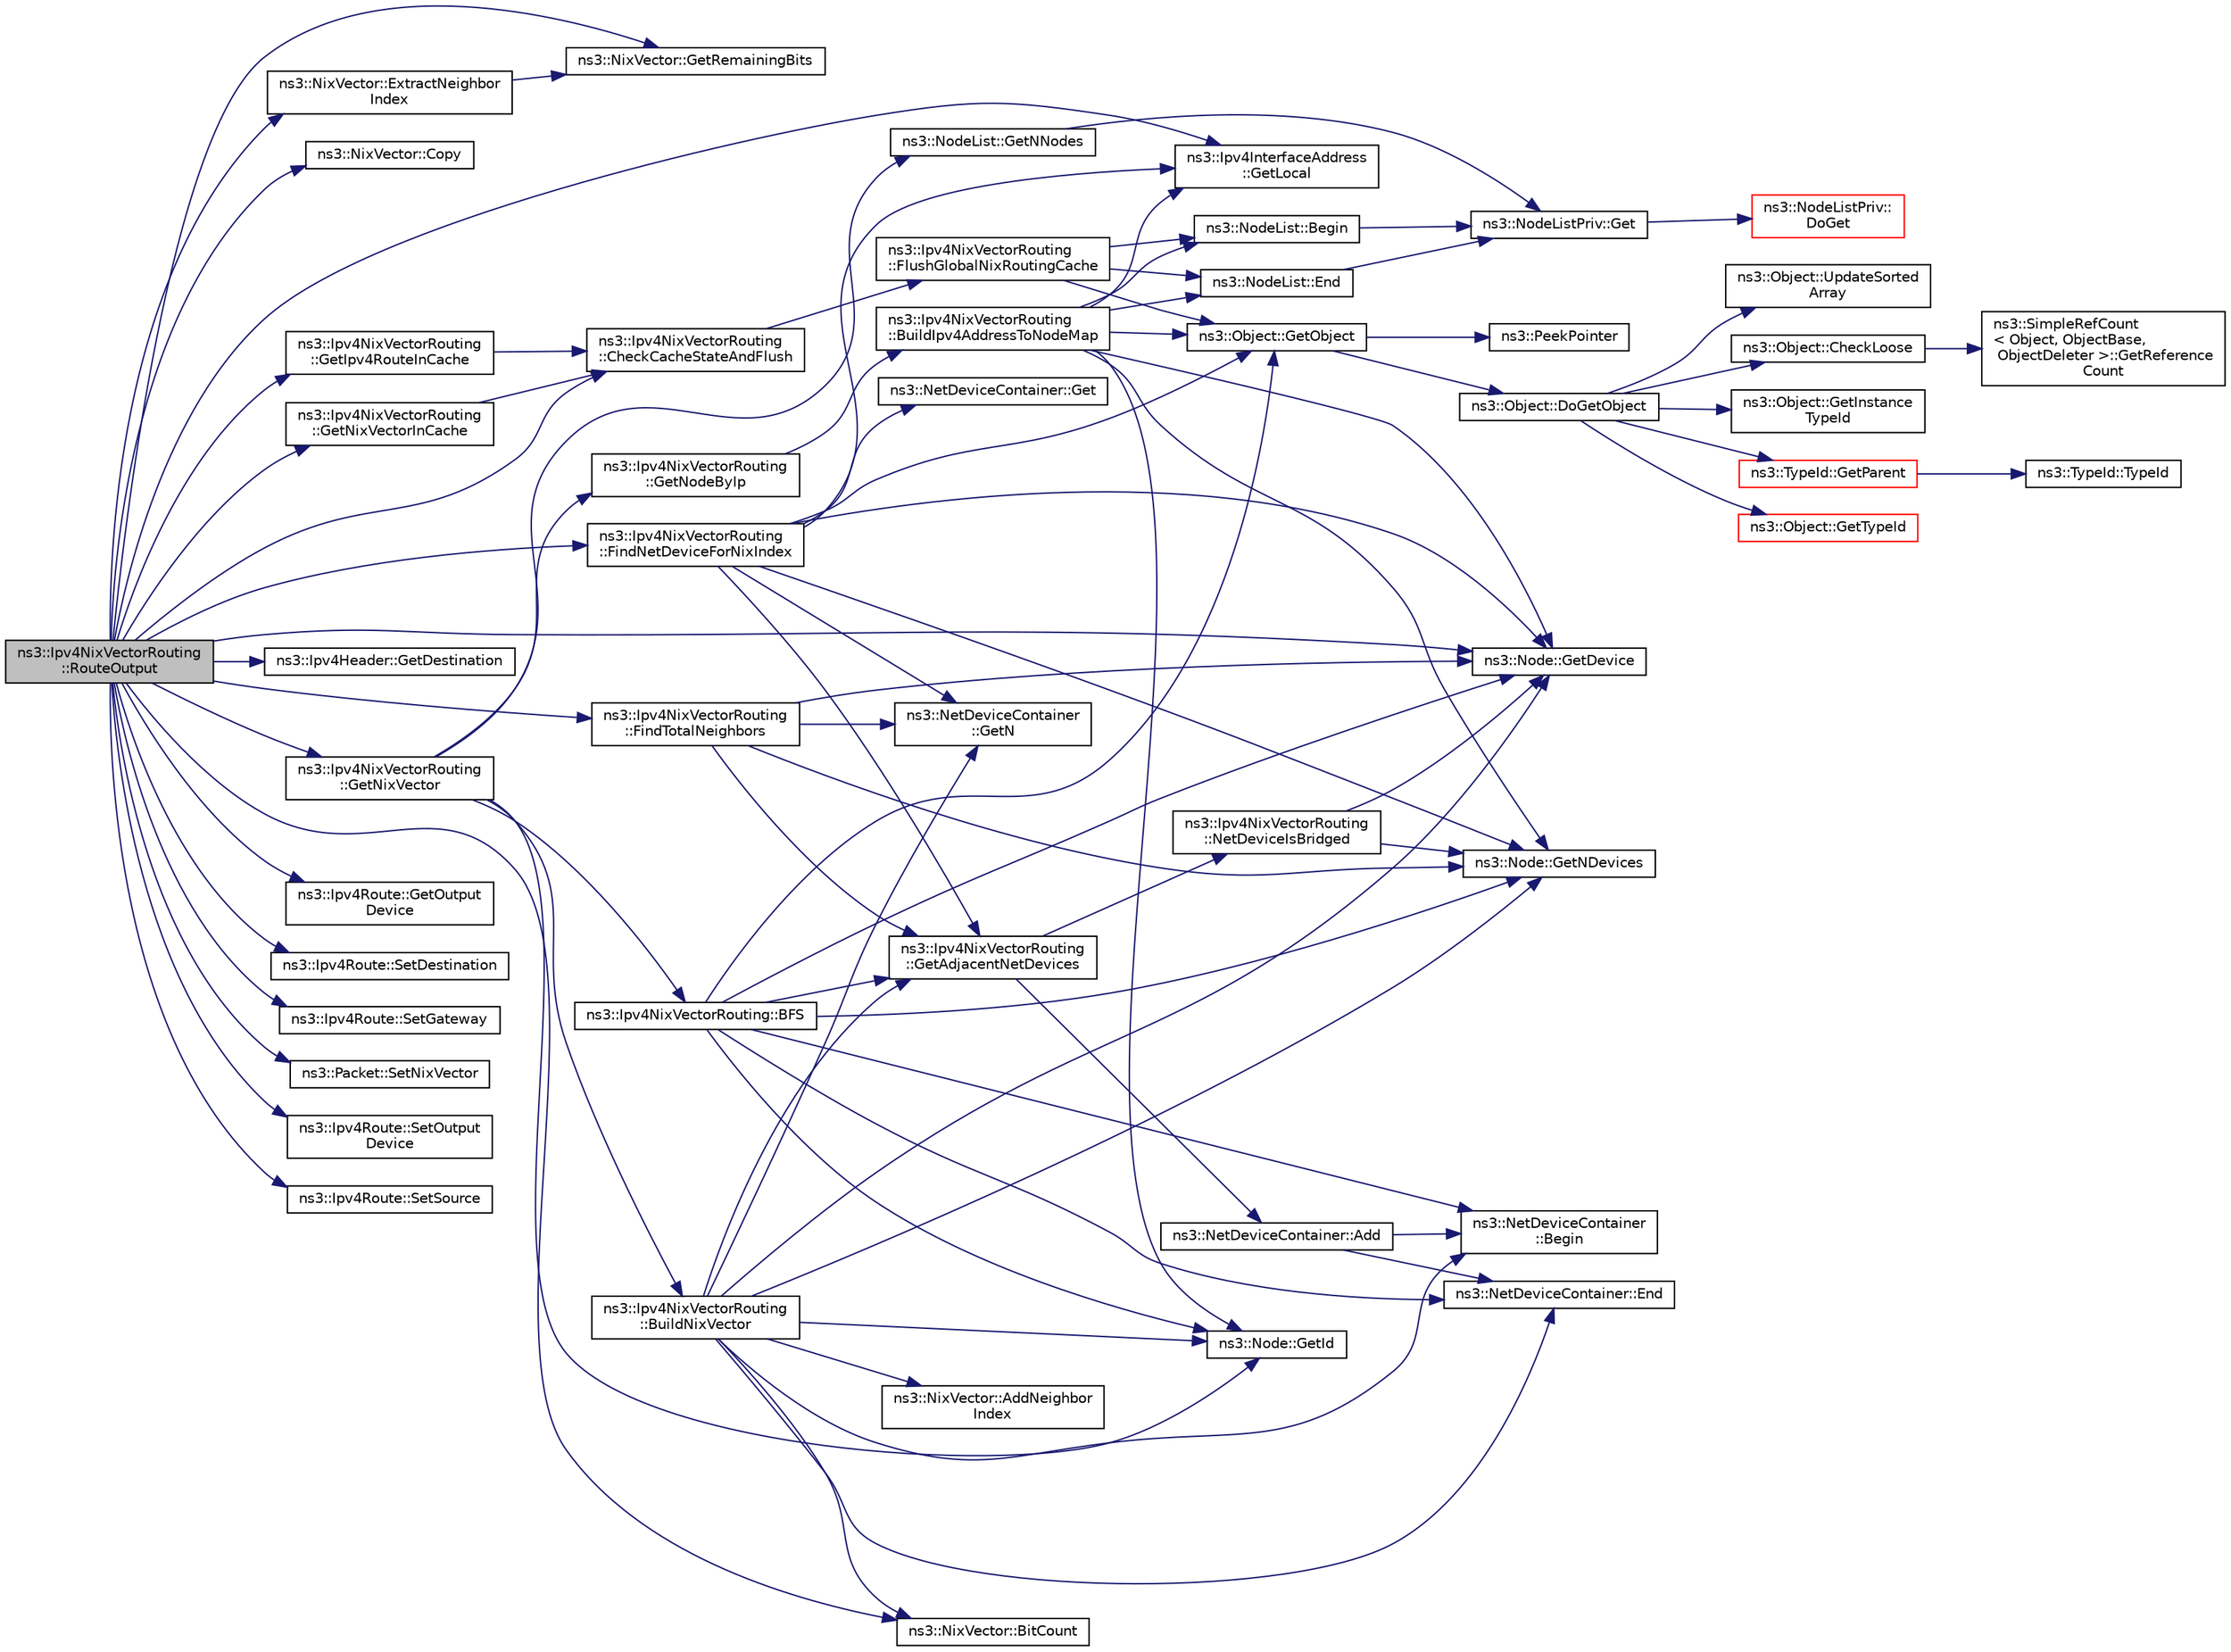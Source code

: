 digraph "ns3::Ipv4NixVectorRouting::RouteOutput"
{
 // LATEX_PDF_SIZE
  edge [fontname="Helvetica",fontsize="10",labelfontname="Helvetica",labelfontsize="10"];
  node [fontname="Helvetica",fontsize="10",shape=record];
  rankdir="LR";
  Node1 [label="ns3::Ipv4NixVectorRouting\l::RouteOutput",height=0.2,width=0.4,color="black", fillcolor="grey75", style="filled", fontcolor="black",tooltip="Query routing cache for an existing route, for an outbound packet."];
  Node1 -> Node2 [color="midnightblue",fontsize="10",style="solid",fontname="Helvetica"];
  Node2 [label="ns3::NixVector::BitCount",height=0.2,width=0.4,color="black", fillcolor="white", style="filled",URL="$classns3_1_1_nix_vector.html#abfcb040e5ff8a644c7f5d1b3503f8187",tooltip=" "];
  Node1 -> Node3 [color="midnightblue",fontsize="10",style="solid",fontname="Helvetica"];
  Node3 [label="ns3::Ipv4NixVectorRouting\l::CheckCacheStateAndFlush",height=0.2,width=0.4,color="black", fillcolor="white", style="filled",URL="$classns3_1_1_ipv4_nix_vector_routing.html#add61e121503616af03dcf75d7cffc834",tooltip="Flushes routing caches if required."];
  Node3 -> Node4 [color="midnightblue",fontsize="10",style="solid",fontname="Helvetica"];
  Node4 [label="ns3::Ipv4NixVectorRouting\l::FlushGlobalNixRoutingCache",height=0.2,width=0.4,color="black", fillcolor="white", style="filled",URL="$classns3_1_1_ipv4_nix_vector_routing.html#a832edb1dbebc7b9e957e0211884ca1f7",tooltip="Called when run-time link topology change occurs which iterates through the node list and flushes any..."];
  Node4 -> Node5 [color="midnightblue",fontsize="10",style="solid",fontname="Helvetica"];
  Node5 [label="ns3::NodeList::Begin",height=0.2,width=0.4,color="black", fillcolor="white", style="filled",URL="$classns3_1_1_node_list.html#a93d2211831f5cb71d1dbb721e2721d7f",tooltip=" "];
  Node5 -> Node6 [color="midnightblue",fontsize="10",style="solid",fontname="Helvetica"];
  Node6 [label="ns3::NodeListPriv::Get",height=0.2,width=0.4,color="black", fillcolor="white", style="filled",URL="$classns3_1_1_node_list_priv.html#a746ce1482b3c1cf31d5a50cd55cffa92",tooltip="Get the node list object."];
  Node6 -> Node7 [color="midnightblue",fontsize="10",style="solid",fontname="Helvetica"];
  Node7 [label="ns3::NodeListPriv::\lDoGet",height=0.2,width=0.4,color="red", fillcolor="white", style="filled",URL="$classns3_1_1_node_list_priv.html#a6f0222de939567a488905f1c6876c4ca",tooltip="Get the node list object."];
  Node4 -> Node69 [color="midnightblue",fontsize="10",style="solid",fontname="Helvetica"];
  Node69 [label="ns3::NodeList::End",height=0.2,width=0.4,color="black", fillcolor="white", style="filled",URL="$classns3_1_1_node_list.html#a027a558c16e6078e25c7ffc67becb559",tooltip=" "];
  Node69 -> Node6 [color="midnightblue",fontsize="10",style="solid",fontname="Helvetica"];
  Node4 -> Node70 [color="midnightblue",fontsize="10",style="solid",fontname="Helvetica"];
  Node70 [label="ns3::Object::GetObject",height=0.2,width=0.4,color="black", fillcolor="white", style="filled",URL="$classns3_1_1_object.html#ad21f5401ff705cd29c37f931ea3afc18",tooltip="Get a pointer to the requested aggregated Object."];
  Node70 -> Node71 [color="midnightblue",fontsize="10",style="solid",fontname="Helvetica"];
  Node71 [label="ns3::Object::DoGetObject",height=0.2,width=0.4,color="black", fillcolor="white", style="filled",URL="$classns3_1_1_object.html#a7c009975f7c0994cb47a69f713745e0a",tooltip="Find an Object of TypeId tid in the aggregates of this Object."];
  Node71 -> Node72 [color="midnightblue",fontsize="10",style="solid",fontname="Helvetica"];
  Node72 [label="ns3::Object::CheckLoose",height=0.2,width=0.4,color="black", fillcolor="white", style="filled",URL="$classns3_1_1_object.html#a33b1d1c52665f27a2fd4857aef5618f2",tooltip="Check if any aggregated Objects have non-zero reference counts."];
  Node72 -> Node45 [color="midnightblue",fontsize="10",style="solid",fontname="Helvetica"];
  Node45 [label="ns3::SimpleRefCount\l\< Object, ObjectBase,\l ObjectDeleter \>::GetReference\lCount",height=0.2,width=0.4,color="black", fillcolor="white", style="filled",URL="$classns3_1_1_simple_ref_count.html#a9cb85ae452ce0e1c74f11b3e4d357171",tooltip="Get the reference count of the object."];
  Node71 -> Node73 [color="midnightblue",fontsize="10",style="solid",fontname="Helvetica"];
  Node73 [label="ns3::Object::GetInstance\lTypeId",height=0.2,width=0.4,color="black", fillcolor="white", style="filled",URL="$classns3_1_1_object.html#a9a0bc0211cfab9842e1046b5c5810e5a",tooltip="Get the most derived TypeId for this Object."];
  Node71 -> Node30 [color="midnightblue",fontsize="10",style="solid",fontname="Helvetica"];
  Node30 [label="ns3::TypeId::GetParent",height=0.2,width=0.4,color="red", fillcolor="white", style="filled",URL="$classns3_1_1_type_id.html#ab84f81aee52154af39a8668b59c89d63",tooltip="Get the parent of this TypeId."];
  Node30 -> Node31 [color="midnightblue",fontsize="10",style="solid",fontname="Helvetica"];
  Node31 [label="ns3::TypeId::TypeId",height=0.2,width=0.4,color="black", fillcolor="white", style="filled",URL="$classns3_1_1_type_id.html#ab76e26690f1af4f1cffa6a72245e8928",tooltip="Default constructor."];
  Node71 -> Node74 [color="midnightblue",fontsize="10",style="solid",fontname="Helvetica"];
  Node74 [label="ns3::Object::GetTypeId",height=0.2,width=0.4,color="red", fillcolor="white", style="filled",URL="$classns3_1_1_object.html#a1d040243983ab74ec923bde26d7cb7e7",tooltip="Register this type."];
  Node71 -> Node75 [color="midnightblue",fontsize="10",style="solid",fontname="Helvetica"];
  Node75 [label="ns3::Object::UpdateSorted\lArray",height=0.2,width=0.4,color="black", fillcolor="white", style="filled",URL="$classns3_1_1_object.html#ade62655b9680ca5ebf5af7e0fda7a21f",tooltip="Keep the list of aggregates in most-recently-used order."];
  Node70 -> Node76 [color="midnightblue",fontsize="10",style="solid",fontname="Helvetica"];
  Node76 [label="ns3::PeekPointer",height=0.2,width=0.4,color="black", fillcolor="white", style="filled",URL="$namespacens3.html#af2a7557fe9afdd98d8f6f8f6e412cf5a",tooltip=" "];
  Node1 -> Node77 [color="midnightblue",fontsize="10",style="solid",fontname="Helvetica"];
  Node77 [label="ns3::NixVector::Copy",height=0.2,width=0.4,color="black", fillcolor="white", style="filled",URL="$classns3_1_1_nix_vector.html#a1df77b95e43cd87e2c5859d5bdfaa5d1",tooltip=" "];
  Node1 -> Node78 [color="midnightblue",fontsize="10",style="solid",fontname="Helvetica"];
  Node78 [label="ns3::NixVector::ExtractNeighbor\lIndex",height=0.2,width=0.4,color="black", fillcolor="white", style="filled",URL="$classns3_1_1_nix_vector.html#a8c6e9df500cc81701211c56786b7ecaa",tooltip=" "];
  Node78 -> Node79 [color="midnightblue",fontsize="10",style="solid",fontname="Helvetica"];
  Node79 [label="ns3::NixVector::GetRemainingBits",height=0.2,width=0.4,color="black", fillcolor="white", style="filled",URL="$classns3_1_1_nix_vector.html#a18b56f50ce3c1df76c08f3226bbe3502",tooltip=" "];
  Node1 -> Node80 [color="midnightblue",fontsize="10",style="solid",fontname="Helvetica"];
  Node80 [label="ns3::Ipv4NixVectorRouting\l::FindNetDeviceForNixIndex",height=0.2,width=0.4,color="black", fillcolor="white", style="filled",URL="$classns3_1_1_ipv4_nix_vector_routing.html#abbd212141a650d5260455663d59c24c9",tooltip="Nix index is with respect to the neighbors."];
  Node80 -> Node81 [color="midnightblue",fontsize="10",style="solid",fontname="Helvetica"];
  Node81 [label="ns3::NetDeviceContainer::Get",height=0.2,width=0.4,color="black", fillcolor="white", style="filled",URL="$classns3_1_1_net_device_container.html#ae114b3a9fc193fee40c07e4a4207aef4",tooltip="Get the Ptr<NetDevice> stored in this container at a given index."];
  Node80 -> Node82 [color="midnightblue",fontsize="10",style="solid",fontname="Helvetica"];
  Node82 [label="ns3::Ipv4NixVectorRouting\l::GetAdjacentNetDevices",height=0.2,width=0.4,color="black", fillcolor="white", style="filled",URL="$classns3_1_1_ipv4_nix_vector_routing.html#a2be2edaefdb2007285f4a1ac4aa77a9e",tooltip="Given a net-device returns all the adjacent net-devices, essentially getting the neighbors on that ch..."];
  Node82 -> Node83 [color="midnightblue",fontsize="10",style="solid",fontname="Helvetica"];
  Node83 [label="ns3::NetDeviceContainer::Add",height=0.2,width=0.4,color="black", fillcolor="white", style="filled",URL="$classns3_1_1_net_device_container.html#a7ca8bc1d7ec00fd4fcc63869987fbda5",tooltip="Append the contents of another NetDeviceContainer to the end of this container."];
  Node83 -> Node84 [color="midnightblue",fontsize="10",style="solid",fontname="Helvetica"];
  Node84 [label="ns3::NetDeviceContainer\l::Begin",height=0.2,width=0.4,color="black", fillcolor="white", style="filled",URL="$classns3_1_1_net_device_container.html#a4ddc336af319061f5b61c515f0453242",tooltip="Get an iterator which refers to the first NetDevice in the container."];
  Node83 -> Node85 [color="midnightblue",fontsize="10",style="solid",fontname="Helvetica"];
  Node85 [label="ns3::NetDeviceContainer::End",height=0.2,width=0.4,color="black", fillcolor="white", style="filled",URL="$classns3_1_1_net_device_container.html#a436d9df206570861f96c3f278eaccb92",tooltip="Get an iterator which indicates past-the-last NetDevice in the container."];
  Node82 -> Node86 [color="midnightblue",fontsize="10",style="solid",fontname="Helvetica"];
  Node86 [label="ns3::Ipv4NixVectorRouting\l::NetDeviceIsBridged",height=0.2,width=0.4,color="black", fillcolor="white", style="filled",URL="$classns3_1_1_ipv4_nix_vector_routing.html#a9eda685d7bbb3584e240354a5ae4cd59",tooltip="Determine if the NetDevice is bridged."];
  Node86 -> Node87 [color="midnightblue",fontsize="10",style="solid",fontname="Helvetica"];
  Node87 [label="ns3::Node::GetDevice",height=0.2,width=0.4,color="black", fillcolor="white", style="filled",URL="$classns3_1_1_node.html#ad5e10d46d12a255573c53d5db0fc043b",tooltip="Retrieve the index-th NetDevice associated to this node."];
  Node86 -> Node88 [color="midnightblue",fontsize="10",style="solid",fontname="Helvetica"];
  Node88 [label="ns3::Node::GetNDevices",height=0.2,width=0.4,color="black", fillcolor="white", style="filled",URL="$classns3_1_1_node.html#ab160c405a94d258f6fc5e4e3fd33cecd",tooltip=" "];
  Node80 -> Node87 [color="midnightblue",fontsize="10",style="solid",fontname="Helvetica"];
  Node80 -> Node89 [color="midnightblue",fontsize="10",style="solid",fontname="Helvetica"];
  Node89 [label="ns3::Ipv4InterfaceAddress\l::GetLocal",height=0.2,width=0.4,color="black", fillcolor="white", style="filled",URL="$classns3_1_1_ipv4_interface_address.html#a6d04c0c9e2a4ab8a9d73c5edf7a93072",tooltip="Get the local address."];
  Node80 -> Node90 [color="midnightblue",fontsize="10",style="solid",fontname="Helvetica"];
  Node90 [label="ns3::NetDeviceContainer\l::GetN",height=0.2,width=0.4,color="black", fillcolor="white", style="filled",URL="$classns3_1_1_net_device_container.html#a44e6db6a23ab528c0a467e32a4046413",tooltip="Get the number of Ptr<NetDevice> stored in this container."];
  Node80 -> Node88 [color="midnightblue",fontsize="10",style="solid",fontname="Helvetica"];
  Node80 -> Node70 [color="midnightblue",fontsize="10",style="solid",fontname="Helvetica"];
  Node1 -> Node91 [color="midnightblue",fontsize="10",style="solid",fontname="Helvetica"];
  Node91 [label="ns3::Ipv4NixVectorRouting\l::FindTotalNeighbors",height=0.2,width=0.4,color="black", fillcolor="white", style="filled",URL="$classns3_1_1_ipv4_nix_vector_routing.html#ae4d125bd51c2d70084543489f00060b5",tooltip="Simple iterates through the nodes net-devices and determines how many neighbors it has."];
  Node91 -> Node82 [color="midnightblue",fontsize="10",style="solid",fontname="Helvetica"];
  Node91 -> Node87 [color="midnightblue",fontsize="10",style="solid",fontname="Helvetica"];
  Node91 -> Node90 [color="midnightblue",fontsize="10",style="solid",fontname="Helvetica"];
  Node91 -> Node88 [color="midnightblue",fontsize="10",style="solid",fontname="Helvetica"];
  Node1 -> Node92 [color="midnightblue",fontsize="10",style="solid",fontname="Helvetica"];
  Node92 [label="ns3::Ipv4Header::GetDestination",height=0.2,width=0.4,color="black", fillcolor="white", style="filled",URL="$classns3_1_1_ipv4_header.html#a85daf48f0effc6bce6cb5c66bf4e1576",tooltip=" "];
  Node1 -> Node87 [color="midnightblue",fontsize="10",style="solid",fontname="Helvetica"];
  Node1 -> Node93 [color="midnightblue",fontsize="10",style="solid",fontname="Helvetica"];
  Node93 [label="ns3::Ipv4NixVectorRouting\l::GetIpv4RouteInCache",height=0.2,width=0.4,color="black", fillcolor="white", style="filled",URL="$classns3_1_1_ipv4_nix_vector_routing.html#ab17fa7bc2f58826d20b3ff7b11cb1a0b",tooltip="Checks the cache based on dest IP for the Ipv4Route."];
  Node93 -> Node3 [color="midnightblue",fontsize="10",style="solid",fontname="Helvetica"];
  Node1 -> Node89 [color="midnightblue",fontsize="10",style="solid",fontname="Helvetica"];
  Node1 -> Node94 [color="midnightblue",fontsize="10",style="solid",fontname="Helvetica"];
  Node94 [label="ns3::Ipv4NixVectorRouting\l::GetNixVector",height=0.2,width=0.4,color="black", fillcolor="white", style="filled",URL="$classns3_1_1_ipv4_nix_vector_routing.html#aed0271392a3dcd6cff25edb9b5cdf1cb",tooltip="Takes in the source node and dest IP and calls GetNodeByIp, BFS, accounting for any output interface ..."];
  Node94 -> Node95 [color="midnightblue",fontsize="10",style="solid",fontname="Helvetica"];
  Node95 [label="ns3::Ipv4NixVectorRouting::BFS",height=0.2,width=0.4,color="black", fillcolor="white", style="filled",URL="$classns3_1_1_ipv4_nix_vector_routing.html#aba4436060833304f21000470702da6d9",tooltip="Breadth first search algorithm."];
  Node95 -> Node84 [color="midnightblue",fontsize="10",style="solid",fontname="Helvetica"];
  Node95 -> Node85 [color="midnightblue",fontsize="10",style="solid",fontname="Helvetica"];
  Node95 -> Node82 [color="midnightblue",fontsize="10",style="solid",fontname="Helvetica"];
  Node95 -> Node87 [color="midnightblue",fontsize="10",style="solid",fontname="Helvetica"];
  Node95 -> Node96 [color="midnightblue",fontsize="10",style="solid",fontname="Helvetica"];
  Node96 [label="ns3::Node::GetId",height=0.2,width=0.4,color="black", fillcolor="white", style="filled",URL="$classns3_1_1_node.html#a2ed8663077afcb8db519296b0ada6355",tooltip=" "];
  Node95 -> Node88 [color="midnightblue",fontsize="10",style="solid",fontname="Helvetica"];
  Node95 -> Node70 [color="midnightblue",fontsize="10",style="solid",fontname="Helvetica"];
  Node94 -> Node97 [color="midnightblue",fontsize="10",style="solid",fontname="Helvetica"];
  Node97 [label="ns3::Ipv4NixVectorRouting\l::BuildNixVector",height=0.2,width=0.4,color="black", fillcolor="white", style="filled",URL="$classns3_1_1_ipv4_nix_vector_routing.html#ac797bda1b70ad4c4aa7e8d5729a50455",tooltip="Recurses the parent vector, created by BFS and actually builds the nixvector."];
  Node97 -> Node98 [color="midnightblue",fontsize="10",style="solid",fontname="Helvetica"];
  Node98 [label="ns3::NixVector::AddNeighbor\lIndex",height=0.2,width=0.4,color="black", fillcolor="white", style="filled",URL="$classns3_1_1_nix_vector.html#a04e4e8bdfa043b0d4b6143c324cbae60",tooltip=" "];
  Node97 -> Node84 [color="midnightblue",fontsize="10",style="solid",fontname="Helvetica"];
  Node97 -> Node2 [color="midnightblue",fontsize="10",style="solid",fontname="Helvetica"];
  Node97 -> Node85 [color="midnightblue",fontsize="10",style="solid",fontname="Helvetica"];
  Node97 -> Node82 [color="midnightblue",fontsize="10",style="solid",fontname="Helvetica"];
  Node97 -> Node87 [color="midnightblue",fontsize="10",style="solid",fontname="Helvetica"];
  Node97 -> Node96 [color="midnightblue",fontsize="10",style="solid",fontname="Helvetica"];
  Node97 -> Node90 [color="midnightblue",fontsize="10",style="solid",fontname="Helvetica"];
  Node97 -> Node88 [color="midnightblue",fontsize="10",style="solid",fontname="Helvetica"];
  Node94 -> Node96 [color="midnightblue",fontsize="10",style="solid",fontname="Helvetica"];
  Node94 -> Node99 [color="midnightblue",fontsize="10",style="solid",fontname="Helvetica"];
  Node99 [label="ns3::NodeList::GetNNodes",height=0.2,width=0.4,color="black", fillcolor="white", style="filled",URL="$classns3_1_1_node_list.html#a1d110b1670005895dd5812baab13682a",tooltip=" "];
  Node99 -> Node6 [color="midnightblue",fontsize="10",style="solid",fontname="Helvetica"];
  Node94 -> Node100 [color="midnightblue",fontsize="10",style="solid",fontname="Helvetica"];
  Node100 [label="ns3::Ipv4NixVectorRouting\l::GetNodeByIp",height=0.2,width=0.4,color="black", fillcolor="white", style="filled",URL="$classns3_1_1_ipv4_nix_vector_routing.html#a9c0991acd2bdb911fa3fde9335d18b95",tooltip="Iterates through the node list and finds the one corresponding to the given Ipv4Address."];
  Node100 -> Node101 [color="midnightblue",fontsize="10",style="solid",fontname="Helvetica"];
  Node101 [label="ns3::Ipv4NixVectorRouting\l::BuildIpv4AddressToNodeMap",height=0.2,width=0.4,color="black", fillcolor="white", style="filled",URL="$classns3_1_1_ipv4_nix_vector_routing.html#a8cee6133e1bc41267715f27b2d9d2475",tooltip="Build map from IPv4 Address to Node for faster lookup."];
  Node101 -> Node5 [color="midnightblue",fontsize="10",style="solid",fontname="Helvetica"];
  Node101 -> Node69 [color="midnightblue",fontsize="10",style="solid",fontname="Helvetica"];
  Node101 -> Node87 [color="midnightblue",fontsize="10",style="solid",fontname="Helvetica"];
  Node101 -> Node96 [color="midnightblue",fontsize="10",style="solid",fontname="Helvetica"];
  Node101 -> Node89 [color="midnightblue",fontsize="10",style="solid",fontname="Helvetica"];
  Node101 -> Node88 [color="midnightblue",fontsize="10",style="solid",fontname="Helvetica"];
  Node101 -> Node70 [color="midnightblue",fontsize="10",style="solid",fontname="Helvetica"];
  Node1 -> Node102 [color="midnightblue",fontsize="10",style="solid",fontname="Helvetica"];
  Node102 [label="ns3::Ipv4NixVectorRouting\l::GetNixVectorInCache",height=0.2,width=0.4,color="black", fillcolor="white", style="filled",URL="$classns3_1_1_ipv4_nix_vector_routing.html#a8f29fb010c605f433afb85dd6e7149b9",tooltip="Checks the cache based on dest IP for the nix-vector."];
  Node102 -> Node3 [color="midnightblue",fontsize="10",style="solid",fontname="Helvetica"];
  Node1 -> Node103 [color="midnightblue",fontsize="10",style="solid",fontname="Helvetica"];
  Node103 [label="ns3::Ipv4Route::GetOutput\lDevice",height=0.2,width=0.4,color="black", fillcolor="white", style="filled",URL="$classns3_1_1_ipv4_route.html#a3b97b4f70af0c22cb01ea7e2733367ee",tooltip=" "];
  Node1 -> Node79 [color="midnightblue",fontsize="10",style="solid",fontname="Helvetica"];
  Node1 -> Node104 [color="midnightblue",fontsize="10",style="solid",fontname="Helvetica"];
  Node104 [label="ns3::Ipv4Route::SetDestination",height=0.2,width=0.4,color="black", fillcolor="white", style="filled",URL="$classns3_1_1_ipv4_route.html#a5ba829530284bc4140180a3898bfcbc3",tooltip=" "];
  Node1 -> Node105 [color="midnightblue",fontsize="10",style="solid",fontname="Helvetica"];
  Node105 [label="ns3::Ipv4Route::SetGateway",height=0.2,width=0.4,color="black", fillcolor="white", style="filled",URL="$classns3_1_1_ipv4_route.html#a2845bf8024203ed54f105cc1efa2b7c3",tooltip=" "];
  Node1 -> Node106 [color="midnightblue",fontsize="10",style="solid",fontname="Helvetica"];
  Node106 [label="ns3::Packet::SetNixVector",height=0.2,width=0.4,color="black", fillcolor="white", style="filled",URL="$classns3_1_1_packet.html#a7e02c5b608a578c845aafd838f155989",tooltip="Set the packet nix-vector."];
  Node1 -> Node107 [color="midnightblue",fontsize="10",style="solid",fontname="Helvetica"];
  Node107 [label="ns3::Ipv4Route::SetOutput\lDevice",height=0.2,width=0.4,color="black", fillcolor="white", style="filled",URL="$classns3_1_1_ipv4_route.html#a91c1b6d9a4aef72b547c7371dfd5d1d4",tooltip="Equivalent in Linux to dst_entry.dev."];
  Node1 -> Node108 [color="midnightblue",fontsize="10",style="solid",fontname="Helvetica"];
  Node108 [label="ns3::Ipv4Route::SetSource",height=0.2,width=0.4,color="black", fillcolor="white", style="filled",URL="$classns3_1_1_ipv4_route.html#a5e6a1491b4c1555044049f51d181f01f",tooltip=" "];
}
